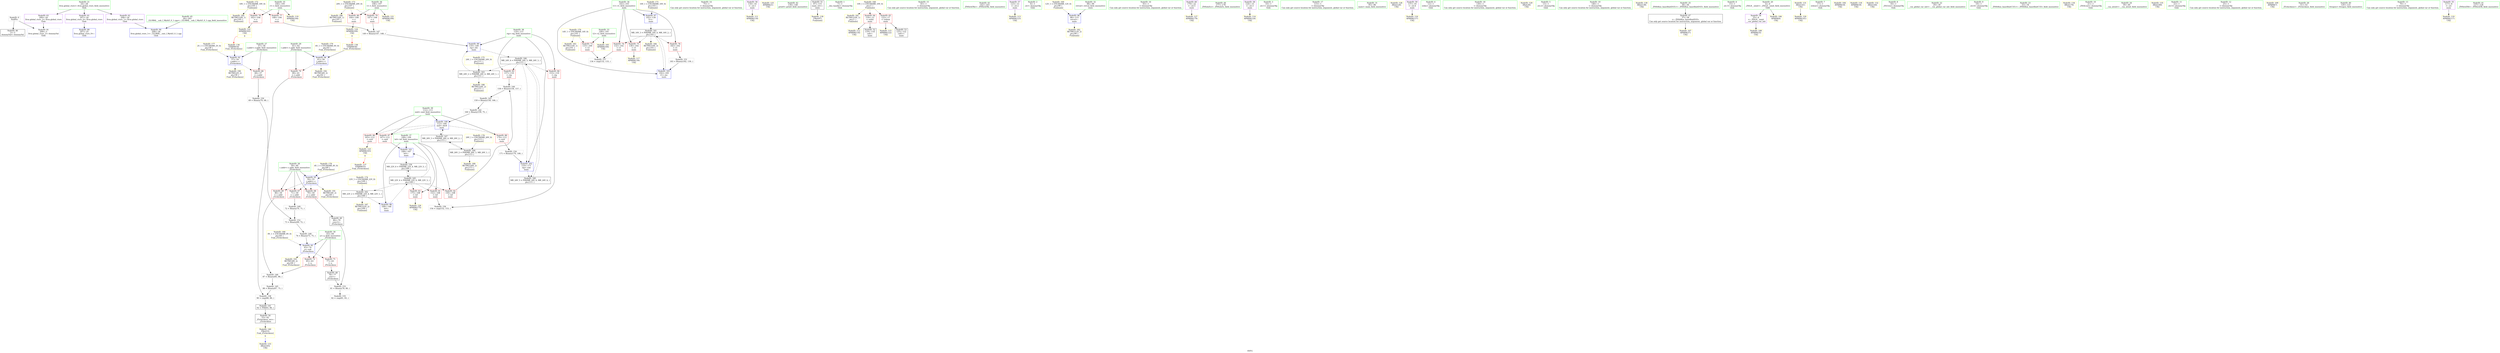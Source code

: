 digraph "SVFG" {
	label="SVFG";

	Node0x5556bb5753e0 [shape=record,color=grey,label="{NodeID: 0\nNullPtr}"];
	Node0x5556bb5753e0 -> Node0x5556bb58b650[style=solid];
	Node0x5556bb5753e0 -> Node0x5556bb58ec50[style=solid];
	Node0x5556bb59cde0 [shape=record,color=yellow,style=double,label="{NodeID: 180\n8V_1 = ENCHI(MR_8V_0)\npts\{64 \}\nFun[_Z5checkxxx]}"];
	Node0x5556bb59cde0 -> Node0x5556bb58efc0[style=dashed];
	Node0x5556bb58b8f0 [shape=record,color=blue,label="{NodeID: 97\n102\<--130\nt1\<--\nmain\n}"];
	Node0x5556bb58b8f0 -> Node0x5556bb5995f0[style=dashed];
	Node0x5556bb589aa0 [shape=record,color=green,label="{NodeID: 14\n75\<--1\n\<--dummyObj\nCan only get source location for instruction, argument, global var or function.}"];
	Node0x5556bb5904f0 [shape=record,color=yellow,style=double,label="{NodeID: 111\nAPARM(118)\nCS[]}"];
	Node0x5556bb58a660 [shape=record,color=green,label="{NodeID: 28\n59\<--60\nc.addr\<--c.addr_field_insensitive\n_Z5checkxxx\n}"];
	Node0x5556bb58a660 -> Node0x5556bb58d870[style=solid];
	Node0x5556bb58a660 -> Node0x5556bb58d940[style=solid];
	Node0x5556bb58a660 -> Node0x5556bb58da10[style=solid];
	Node0x5556bb58a660 -> Node0x5556bb58ee20[style=solid];
	Node0x5556bb591050 [shape=record,color=yellow,style=double,label="{NodeID: 125\nAPARM(21)\nCS[]}"];
	Node0x5556bb58b250 [shape=record,color=green,label="{NodeID: 42\n139\<--140\nprintf\<--printf_field_insensitive\n}"];
	Node0x5556bb58c3c0 [shape=record,color=yellow,style=double,label="{NodeID: 139\nFRet(97)\nFun[main]}"];
	Node0x5556bb58cef0 [shape=record,color=purple,label="{NodeID: 56\n118\<--10\n\<--.str.1\nmain\n}"];
	Node0x5556bb58cef0 -> Node0x5556bb5904f0[style=solid];
	Node0x5556bb593d20 [shape=record,color=grey,label="{NodeID: 153\n81 = Binary(78, 80, )\n}"];
	Node0x5556bb593d20 -> Node0x5556bb594020[style=solid];
	Node0x5556bb58dae0 [shape=record,color=red,label="{NodeID: 70\n89\<--61\n\<--t.addr\n_Z5checkxxx\n}"];
	Node0x5556bb58dae0 -> Node0x5556bb5944a0[style=solid];
	Node0x5556bb59b3f0 [shape=record,color=black,label="{NodeID: 167\nMR_26V_3 = PHI(MR_26V_4, MR_26V_2, )\npts\{113 \}\n}"];
	Node0x5556bb59b3f0 -> Node0x5556bb58bb60[style=dashed];
	Node0x5556bb59b3f0 -> Node0x5556bb59a4f0[style=dashed];
	Node0x5556bb58e640 [shape=record,color=red,label="{NodeID: 84\n153\<--110\n\<--rig\nmain\n}"];
	Node0x5556bb58e640 -> Node0x5556bb5941a0[style=solid];
	Node0x5556bb574470 [shape=record,color=green,label="{NodeID: 1\n7\<--1\n__dso_handle\<--dummyObj\nGlob }"];
	Node0x5556bb59cec0 [shape=record,color=yellow,style=double,label="{NodeID: 181\nRETMU(10V_1)\npts\{1 \}\nFun[main]}"];
	Node0x5556bb58b9c0 [shape=record,color=blue,label="{NodeID: 98\n108\<--146\nlef\<--\nmain\n}"];
	Node0x5556bb58b9c0 -> Node0x5556bb59a9f0[style=dashed];
	Node0x5556bb589b30 [shape=record,color=green,label="{NodeID: 15\n83\<--1\n\<--dummyObj\nCan only get source location for instruction, argument, global var or function.}"];
	Node0x5556bb5905c0 [shape=record,color=yellow,style=double,label="{NodeID: 112\nAPARM(116)\nCS[]}"];
	Node0x5556bb58a730 [shape=record,color=green,label="{NodeID: 29\n61\<--62\nt.addr\<--t.addr_field_insensitive\n_Z5checkxxx\n}"];
	Node0x5556bb58a730 -> Node0x5556bb58dae0[style=solid];
	Node0x5556bb58a730 -> Node0x5556bb58eef0[style=solid];
	Node0x5556bb591120 [shape=record,color=yellow,style=double,label="{NodeID: 126\nAPARM(175)\nCS[]}"];
	Node0x5556bb58b350 [shape=record,color=green,label="{NodeID: 43\n142\<--143\n_ZNSirsERx\<--_ZNSirsERx_field_insensitive\n}"];
	Node0x5556bb58c480 [shape=record,color=yellow,style=double,label="{NodeID: 140\nFRet(53)\nFun[_Z5checkxxx]|{<s0>9}}"];
	Node0x5556bb58c480:s0 -> Node0x5556bb591590[style=solid,color=blue];
	Node0x5556bb58cfc0 [shape=record,color=purple,label="{NodeID: 57\n123\<--13\n\<--.str.2\nmain\n}"];
	Node0x5556bb58cfc0 -> Node0x5556bb590690[style=solid];
	Node0x5556bb593ea0 [shape=record,color=grey,label="{NodeID: 154\n171 = Binary(170, 146, )\n}"];
	Node0x5556bb593ea0 -> Node0x5556bb58bd00[style=solid];
	Node0x5556bb58dbb0 [shape=record,color=red,label="{NodeID: 71\n77\<--63\n\<--a\n_Z5checkxxx\n}"];
	Node0x5556bb58dbb0 -> Node0x5556bb58c870[style=solid];
	Node0x5556bb59b8f0 [shape=record,color=yellow,style=double,label="{NodeID: 168\n10V_1 = ENCHI(MR_10V_0)\npts\{1 \}\nFun[main]}"];
	Node0x5556bb59b8f0 -> Node0x5556bb58d600[style=dashed];
	Node0x5556bb59b8f0 -> Node0x5556bb58d6d0[style=dashed];
	Node0x5556bb59b8f0 -> Node0x5556bb59cec0[style=dashed];
	Node0x5556bb58e710 [shape=record,color=red,label="{NodeID: 85\n157\<--110\n\<--rig\nmain\n}"];
	Node0x5556bb58e710 -> Node0x5556bb592fa0[style=solid];
	Node0x5556bb5844a0 [shape=record,color=green,label="{NodeID: 2\n8\<--1\n.str\<--dummyObj\nGlob }"];
	Node0x5556bb59d9e0 [shape=record,color=yellow,style=double,label="{NodeID: 182\nRETMU(12V_2)\npts\{99 \}\nFun[main]}"];
	Node0x5556bb58ba90 [shape=record,color=blue,label="{NodeID: 99\n110\<--149\nrig\<--div\nmain\n}"];
	Node0x5556bb58ba90 -> Node0x5556bb59aef0[style=dashed];
	Node0x5556bb589bc0 [shape=record,color=green,label="{NodeID: 16\n93\<--1\n\<--dummyObj\nCan only get source location for instruction, argument, global var or function.}"];
	Node0x5556bb590690 [shape=record,color=yellow,style=double,label="{NodeID: 113\nAPARM(123)\nCS[]}"];
	Node0x5556bb58a800 [shape=record,color=green,label="{NodeID: 30\n63\<--64\na\<--a_field_insensitive\n_Z5checkxxx\n}"];
	Node0x5556bb58a800 -> Node0x5556bb58dbb0[style=solid];
	Node0x5556bb58a800 -> Node0x5556bb58dc80[style=solid];
	Node0x5556bb58a800 -> Node0x5556bb58efc0[style=solid];
	Node0x5556bb5911f0 [shape=record,color=yellow,style=double,label="{NodeID: 127\nAPARM(179)\nCS[]}"];
	Node0x5556bb58b450 [shape=record,color=green,label="{NodeID: 44\n177\<--178\n_ZNSolsEx\<--_ZNSolsEx_field_insensitive\n}"];
	Node0x5556bb391340 [shape=record,color=black,label="{NodeID: 141\n92 = PHI(93, 90, )\n}"];
	Node0x5556bb391340 -> Node0x5556bb58ca10[style=solid];
	Node0x5556bb58d090 [shape=record,color=purple,label="{NodeID: 58\n124\<--15\n\<--.str.3\nmain\n}"];
	Node0x5556bb58d090 -> Node0x5556bb590760[style=solid];
	Node0x5556bb594020 [shape=record,color=grey,label="{NodeID: 155\n82 = cmp(81, 83, )\n}"];
	Node0x5556bb58dc80 [shape=record,color=red,label="{NodeID: 72\n85\<--63\n\<--a\n_Z5checkxxx\n}"];
	Node0x5556bb58dc80 -> Node0x5556bb5932a0[style=solid];
	Node0x5556bb59c410 [shape=record,color=yellow,style=double,label="{NodeID: 169\n12V_1 = ENCHI(MR_12V_0)\npts\{99 \}\nFun[main]}"];
	Node0x5556bb59c410 -> Node0x5556bb58b820[style=dashed];
	Node0x5556bb58e7e0 [shape=record,color=red,label="{NodeID: 86\n163\<--112\n\<--mid\nmain\n}"];
	Node0x5556bb58e7e0 -> Node0x5556bb590eb0[style=solid];
	Node0x5556bb5830c0 [shape=record,color=green,label="{NodeID: 3\n10\<--1\n.str.1\<--dummyObj\nGlob }"];
	Node0x5556bb59dac0 [shape=record,color=yellow,style=double,label="{NodeID: 183\nRETMU(14V_1)\npts\{101 \}\nFun[main]}"];
	Node0x5556bb58bb60 [shape=record,color=blue,label="{NodeID: 100\n112\<--160\nmid\<--div8\nmain\n}"];
	Node0x5556bb58bb60 -> Node0x5556bb58e7e0[style=dashed];
	Node0x5556bb58bb60 -> Node0x5556bb58e8b0[style=dashed];
	Node0x5556bb58bb60 -> Node0x5556bb58e980[style=dashed];
	Node0x5556bb58bb60 -> Node0x5556bb59b3f0[style=dashed];
	Node0x5556bb589c50 [shape=record,color=green,label="{NodeID: 17\n115\<--1\n\<--dummyObj\nCan only get source location for instruction, argument, global var or function.}"];
	Node0x5556bb590760 [shape=record,color=yellow,style=double,label="{NodeID: 114\nAPARM(124)\nCS[]}"];
	Node0x5556bb58a8d0 [shape=record,color=green,label="{NodeID: 31\n95\<--96\nmain\<--main_field_insensitive\n}"];
	Node0x5556bb5912c0 [shape=record,color=yellow,style=double,label="{NodeID: 128\nARet(126)\nCS[]}"];
	Node0x5556bb58b550 [shape=record,color=green,label="{NodeID: 45\n26\<--203\n_GLOBAL__sub_I_Myth5_0_1.cpp\<--_GLOBAL__sub_I_Myth5_0_1.cpp_field_insensitive\n}"];
	Node0x5556bb58b550 -> Node0x5556bb58eb50[style=solid];
	Node0x5556bb58c630 [shape=record,color=grey,label="{NodeID: 142\n160 = Binary(159, 75, )\n}"];
	Node0x5556bb58c630 -> Node0x5556bb58bb60[style=solid];
	Node0x5556bb58d160 [shape=record,color=purple,label="{NodeID: 59\n137\<--19\n\<--.str.4\nmain\n}"];
	Node0x5556bb58d160 -> Node0x5556bb590900[style=solid];
	Node0x5556bb5941a0 [shape=record,color=grey,label="{NodeID: 156\n154 = cmp(152, 153, )\n}"];
	Node0x5556bb58dd50 [shape=record,color=red,label="{NodeID: 73\n133\<--100\n\<--t2\nmain\n}"];
	Node0x5556bb58dd50 -> Node0x5556bb594320[style=solid];
	Node0x5556bb59c4f0 [shape=record,color=yellow,style=double,label="{NodeID: 170\n14V_1 = ENCHI(MR_14V_0)\npts\{101 \}\nFun[main]}"];
	Node0x5556bb59c4f0 -> Node0x5556bb58dd50[style=dashed];
	Node0x5556bb59c4f0 -> Node0x5556bb59dac0[style=dashed];
	Node0x5556bb58e8b0 [shape=record,color=red,label="{NodeID: 87\n167\<--112\n\<--mid\nmain\n}"];
	Node0x5556bb58e8b0 -> Node0x5556bb58bc30[style=solid];
	Node0x5556bb5835c0 [shape=record,color=green,label="{NodeID: 4\n12\<--1\nstdin\<--dummyObj\nGlob }"];
	Node0x5556bb59dba0 [shape=record,color=yellow,style=double,label="{NodeID: 184\nRETMU(16V_3)\npts\{103 \}\nFun[main]}"];
	Node0x5556bb58bc30 [shape=record,color=blue,label="{NodeID: 101\n108\<--167\nlef\<--\nmain\n}"];
	Node0x5556bb58bc30 -> Node0x5556bb598bf0[style=dashed];
	Node0x5556bb589d20 [shape=record,color=green,label="{NodeID: 18\n130\<--1\n\<--dummyObj\nCan only get source location for instruction, argument, global var or function.}"];
	Node0x5556bb590830 [shape=record,color=yellow,style=double,label="{NodeID: 115\nAPARM(122)\nCS[]}"];
	Node0x5556bb58a9d0 [shape=record,color=green,label="{NodeID: 32\n98\<--99\nretval\<--retval_field_insensitive\nmain\n}"];
	Node0x5556bb58a9d0 -> Node0x5556bb58b820[style=solid];
	Node0x5556bb591350 [shape=record,color=yellow,style=double,label="{NodeID: 129\nARet(36)\nCS[]}"];
	Node0x5556bb58b650 [shape=record,color=black,label="{NodeID: 46\n2\<--3\ndummyVal\<--dummyVal\n}"];
	Node0x5556bb58c7b0 [shape=record,color=grey,label="{NodeID: 143\n159 = Binary(158, 146, )\n}"];
	Node0x5556bb58c7b0 -> Node0x5556bb58c630[style=solid];
	Node0x5556bb58d230 [shape=record,color=purple,label="{NodeID: 60\n179\<--22\n\<--.str.5\nmain\n}"];
	Node0x5556bb58d230 -> Node0x5556bb5911f0[style=solid];
	Node0x5556bb594320 [shape=record,color=grey,label="{NodeID: 157\n134 = cmp(132, 133, )\n}"];
	Node0x5556bb58de20 [shape=record,color=red,label="{NodeID: 74\n132\<--102\n\<--t1\nmain\n}"];
	Node0x5556bb58de20 -> Node0x5556bb594320[style=solid];
	Node0x5556bb59c5d0 [shape=record,color=yellow,style=double,label="{NodeID: 171\n16V_1 = ENCHI(MR_16V_0)\npts\{103 \}\nFun[main]}"];
	Node0x5556bb59c5d0 -> Node0x5556bb58b8f0[style=dashed];
	Node0x5556bb58e980 [shape=record,color=red,label="{NodeID: 88\n170\<--112\n\<--mid\nmain\n}"];
	Node0x5556bb58e980 -> Node0x5556bb593ea0[style=solid];
	Node0x5556bb588de0 [shape=record,color=green,label="{NodeID: 5\n13\<--1\n.str.2\<--dummyObj\nGlob }"];
	Node0x5556bb59dc80 [shape=record,color=yellow,style=double,label="{NodeID: 185\nRETMU(18V_1)\npts\{105 \}\nFun[main]}"];
	Node0x5556bb58bd00 [shape=record,color=blue,label="{NodeID: 102\n110\<--171\nrig\<--sub\nmain\n}"];
	Node0x5556bb58bd00 -> Node0x5556bb5990f0[style=dashed];
	Node0x5556bb589df0 [shape=record,color=green,label="{NodeID: 19\n146\<--1\n\<--dummyObj\nCan only get source location for instruction, argument, global var or function.}"];
	Node0x5556bb590900 [shape=record,color=yellow,style=double,label="{NodeID: 116\nAPARM(137)\nCS[]}"];
	Node0x5556bb58aaa0 [shape=record,color=green,label="{NodeID: 33\n100\<--101\nt2\<--t2_field_insensitive\nmain\n}"];
	Node0x5556bb58aaa0 -> Node0x5556bb58dd50[style=solid];
	Node0x5556bb58aaa0 -> Node0x5556bb58bf70[style=solid];
	Node0x5556bb5913e0 [shape=record,color=yellow,style=double,label="{NodeID: 130\nARet(138)\nCS[]}"];
	Node0x5556bb58b750 [shape=record,color=black,label="{NodeID: 47\n37\<--38\n\<--_ZNSt8ios_base4InitD1Ev\nCan only get source location for instruction, argument, global var or function.}"];
	Node0x5556bb58b750 -> Node0x5556bb5901b0[style=solid];
	Node0x5556bb592fa0 [shape=record,color=grey,label="{NodeID: 144\n158 = Binary(156, 157, )\n}"];
	Node0x5556bb592fa0 -> Node0x5556bb58c7b0[style=solid];
	Node0x5556bb58d300 [shape=record,color=purple,label="{NodeID: 61\n207\<--24\nllvm.global_ctors_0\<--llvm.global_ctors\nGlob }"];
	Node0x5556bb58d300 -> Node0x5556bb58ea50[style=solid];
	Node0x5556bb5944a0 [shape=record,color=grey,label="{NodeID: 158\n90 = cmp(88, 89, )\n}"];
	Node0x5556bb5944a0 -> Node0x5556bb391340[style=solid];
	Node0x5556bb58def0 [shape=record,color=red,label="{NodeID: 75\n136\<--102\n\<--t1\nmain\n}"];
	Node0x5556bb58def0 -> Node0x5556bb5909d0[style=solid];
	Node0x5556bb59c6b0 [shape=record,color=yellow,style=double,label="{NodeID: 172\n18V_1 = ENCHI(MR_18V_0)\npts\{105 \}\nFun[main]}"];
	Node0x5556bb59c6b0 -> Node0x5556bb58e090[style=dashed];
	Node0x5556bb59c6b0 -> Node0x5556bb58e160[style=dashed];
	Node0x5556bb59c6b0 -> Node0x5556bb59dc80[style=dashed];
	Node0x5556bb58ea50 [shape=record,color=blue,label="{NodeID: 89\n207\<--25\nllvm.global_ctors_0\<--\nGlob }"];
	Node0x5556bb588e70 [shape=record,color=green,label="{NodeID: 6\n15\<--1\n.str.3\<--dummyObj\nGlob }"];
	Node0x5556bb59dd60 [shape=record,color=yellow,style=double,label="{NodeID: 186\nRETMU(20V_1)\npts\{107 \}\nFun[main]}"];
	Node0x5556bb58bdd0 [shape=record,color=blue,label="{NodeID: 103\n102\<--183\nt1\<--inc\nmain\n}"];
	Node0x5556bb58bdd0 -> Node0x5556bb5995f0[style=dashed];
	Node0x5556bb589ec0 [shape=record,color=green,label="{NodeID: 20\n4\<--6\n_ZStL8__ioinit\<--_ZStL8__ioinit_field_insensitive\nGlob }"];
	Node0x5556bb589ec0 -> Node0x5556bb58cd50[style=solid];
	Node0x5556bb589ec0 -> Node0x5556bb5900e0[style=solid];
	Node0x5556bb5909d0 [shape=record,color=yellow,style=double,label="{NodeID: 117\nAPARM(136)\nCS[]}"];
	Node0x5556bb58ab70 [shape=record,color=green,label="{NodeID: 34\n102\<--103\nt1\<--t1_field_insensitive\nmain\n}"];
	Node0x5556bb58ab70 -> Node0x5556bb58de20[style=solid];
	Node0x5556bb58ab70 -> Node0x5556bb58def0[style=solid];
	Node0x5556bb58ab70 -> Node0x5556bb58dfc0[style=solid];
	Node0x5556bb58ab70 -> Node0x5556bb58b8f0[style=solid];
	Node0x5556bb58ab70 -> Node0x5556bb58bdd0[style=solid];
	Node0x5556bb591470 [shape=record,color=yellow,style=double,label="{NodeID: 131\nARet(141)\nCS[]}"];
	Node0x5556bb591470 -> Node0x5556bb590c40[style=solid];
	Node0x5556bb58c870 [shape=record,color=black,label="{NodeID: 48\n78\<--77\nconv\<--\n_Z5checkxxx\n}"];
	Node0x5556bb58c870 -> Node0x5556bb593d20[style=solid];
	Node0x5556bb593120 [shape=record,color=grey,label="{NodeID: 145\n88 = Binary(87, 75, )\n}"];
	Node0x5556bb593120 -> Node0x5556bb5944a0[style=solid];
	Node0x5556bb58d400 [shape=record,color=purple,label="{NodeID: 62\n208\<--24\nllvm.global_ctors_1\<--llvm.global_ctors\nGlob }"];
	Node0x5556bb58d400 -> Node0x5556bb58eb50[style=solid];
	Node0x5556bb598bf0 [shape=record,color=black,label="{NodeID: 159\nMR_22V_6 = PHI(MR_22V_4, MR_22V_5, )\npts\{109 \}\n}"];
	Node0x5556bb598bf0 -> Node0x5556bb59a9f0[style=dashed];
	Node0x5556bb58dfc0 [shape=record,color=red,label="{NodeID: 76\n182\<--102\n\<--t1\nmain\n}"];
	Node0x5556bb58dfc0 -> Node0x5556bb593a20[style=solid];
	Node0x5556bb59c790 [shape=record,color=yellow,style=double,label="{NodeID: 173\n20V_1 = ENCHI(MR_20V_0)\npts\{107 \}\nFun[main]}"];
	Node0x5556bb59c790 -> Node0x5556bb58e230[style=dashed];
	Node0x5556bb59c790 -> Node0x5556bb58e300[style=dashed];
	Node0x5556bb59c790 -> Node0x5556bb59dd60[style=dashed];
	Node0x5556bb58eb50 [shape=record,color=blue,label="{NodeID: 90\n208\<--26\nllvm.global_ctors_1\<--_GLOBAL__sub_I_Myth5_0_1.cpp\nGlob }"];
	Node0x5556bb588f00 [shape=record,color=green,label="{NodeID: 7\n17\<--1\nstdout\<--dummyObj\nGlob }"];
	Node0x5556bb59de40 [shape=record,color=yellow,style=double,label="{NodeID: 187\nRETMU(22V_2)\npts\{109 \}\nFun[main]}"];
	Node0x5556bb58bea0 [shape=record,color=yellow,style=double,label="{NodeID: 104\nAPARM(18)\nCS[]}"];
	Node0x5556bb589f90 [shape=record,color=green,label="{NodeID: 21\n24\<--28\nllvm.global_ctors\<--llvm.global_ctors_field_insensitive\nGlob }"];
	Node0x5556bb589f90 -> Node0x5556bb58d300[style=solid];
	Node0x5556bb589f90 -> Node0x5556bb58d400[style=solid];
	Node0x5556bb589f90 -> Node0x5556bb58d500[style=solid];
	Node0x5556bb590aa0 [shape=record,color=yellow,style=double,label="{NodeID: 118\nAPARM(18)\nCS[]}"];
	Node0x5556bb58ac40 [shape=record,color=green,label="{NodeID: 35\n104\<--105\nr\<--r_field_insensitive\nmain\n}"];
	Node0x5556bb58ac40 -> Node0x5556bb58e090[style=solid];
	Node0x5556bb58ac40 -> Node0x5556bb58e160[style=solid];
	Node0x5556bb58ac40 -> Node0x5556bb590b70[style=solid];
	Node0x5556bb591500 [shape=record,color=yellow,style=double,label="{NodeID: 132\nARet(144)\nCS[]}"];
	Node0x5556bb58c940 [shape=record,color=black,label="{NodeID: 49\n80\<--79\nconv2\<--\n_Z5checkxxx\n}"];
	Node0x5556bb58c940 -> Node0x5556bb593d20[style=solid];
	Node0x5556bb5932a0 [shape=record,color=grey,label="{NodeID: 146\n87 = Binary(85, 86, )\n}"];
	Node0x5556bb5932a0 -> Node0x5556bb593120[style=solid];
	Node0x5556bb58d500 [shape=record,color=purple,label="{NodeID: 63\n209\<--24\nllvm.global_ctors_2\<--llvm.global_ctors\nGlob }"];
	Node0x5556bb58d500 -> Node0x5556bb58ec50[style=solid];
	Node0x5556bb5990f0 [shape=record,color=black,label="{NodeID: 160\nMR_24V_5 = PHI(MR_24V_6, MR_24V_4, )\npts\{111 \}\n}"];
	Node0x5556bb5990f0 -> Node0x5556bb59aef0[style=dashed];
	Node0x5556bb58e090 [shape=record,color=red,label="{NodeID: 77\n148\<--104\n\<--r\nmain\n}"];
	Node0x5556bb58e090 -> Node0x5556bb593420[style=solid];
	Node0x5556bb59c870 [shape=record,color=yellow,style=double,label="{NodeID: 174\n22V_1 = ENCHI(MR_22V_0)\npts\{109 \}\nFun[main]}"];
	Node0x5556bb59c870 -> Node0x5556bb599af0[style=dashed];
	Node0x5556bb58ec50 [shape=record,color=blue, style = dotted,label="{NodeID: 91\n209\<--3\nllvm.global_ctors_2\<--dummyVal\nGlob }"];
	Node0x5556bb588f90 [shape=record,color=green,label="{NodeID: 8\n18\<--1\n_ZSt3cin\<--dummyObj\nGlob }"];
	Node0x5556bb59df20 [shape=record,color=yellow,style=double,label="{NodeID: 188\nRETMU(24V_2)\npts\{111 \}\nFun[main]}"];
	Node0x5556bb58bf70 [shape=record,color=yellow,style=double,label="{NodeID: 105\nAPARM(100)\nCS[]}"];
	Node0x5556bb58a090 [shape=record,color=green,label="{NodeID: 22\n29\<--30\n__cxx_global_var_init\<--__cxx_global_var_init_field_insensitive\n}"];
	Node0x5556bb590b70 [shape=record,color=yellow,style=double,label="{NodeID: 119\nAPARM(104)\nCS[]}"];
	Node0x5556bb58ad10 [shape=record,color=green,label="{NodeID: 36\n106\<--107\nt\<--t_field_insensitive\nmain\n}"];
	Node0x5556bb58ad10 -> Node0x5556bb58e230[style=solid];
	Node0x5556bb58ad10 -> Node0x5556bb58e300[style=solid];
	Node0x5556bb58ad10 -> Node0x5556bb590d10[style=solid];
	Node0x5556bb591590 [shape=record,color=yellow,style=double,label="{NodeID: 133\nARet(165)\nCS[]}"];
	Node0x5556bb58ca10 [shape=record,color=black,label="{NodeID: 50\n53\<--92\n_Z5checkxxx_ret\<--\n_Z5checkxxx\n}"];
	Node0x5556bb58ca10 -> Node0x5556bb58c480[style=solid];
	Node0x5556bb593420 [shape=record,color=grey,label="{NodeID: 147\n149 = Binary(147, 148, )\n}"];
	Node0x5556bb593420 -> Node0x5556bb58ba90[style=solid];
	Node0x5556bb58d600 [shape=record,color=red,label="{NodeID: 64\n116\<--12\n\<--stdin\nmain\n}"];
	Node0x5556bb58d600 -> Node0x5556bb58cbb0[style=solid];
	Node0x5556bb58d600 -> Node0x5556bb5905c0[style=solid];
	Node0x5556bb5995f0 [shape=record,color=black,label="{NodeID: 161\nMR_16V_3 = PHI(MR_16V_4, MR_16V_2, )\npts\{103 \}\n}"];
	Node0x5556bb5995f0 -> Node0x5556bb58de20[style=dashed];
	Node0x5556bb5995f0 -> Node0x5556bb58def0[style=dashed];
	Node0x5556bb5995f0 -> Node0x5556bb58dfc0[style=dashed];
	Node0x5556bb5995f0 -> Node0x5556bb58bdd0[style=dashed];
	Node0x5556bb5995f0 -> Node0x5556bb59dba0[style=dashed];
	Node0x5556bb58e160 [shape=record,color=red,label="{NodeID: 78\n162\<--104\n\<--r\nmain\n}"];
	Node0x5556bb58e160 -> Node0x5556bb590de0[style=solid];
	Node0x5556bb59c950 [shape=record,color=yellow,style=double,label="{NodeID: 175\n24V_1 = ENCHI(MR_24V_0)\npts\{111 \}\nFun[main]}"];
	Node0x5556bb59c950 -> Node0x5556bb599ff0[style=dashed];
	Node0x5556bb58ed50 [shape=record,color=blue,label="{NodeID: 92\n57\<--54\nr.addr\<--r\n_Z5checkxxx\n}"];
	Node0x5556bb58ed50 -> Node0x5556bb58d7a0[style=dashed];
	Node0x5556bb58ed50 -> Node0x5556bb59e0e0[style=dashed];
	Node0x5556bb5897d0 [shape=record,color=green,label="{NodeID: 9\n19\<--1\n.str.4\<--dummyObj\nGlob }"];
	Node0x5556bb59e000 [shape=record,color=yellow,style=double,label="{NodeID: 189\nRETMU(26V_2)\npts\{113 \}\nFun[main]}"];
	Node0x5556bb5900e0 [shape=record,color=yellow,style=double,label="{NodeID: 106\nAPARM(4)\nCS[]}"];
	Node0x5556bb58a190 [shape=record,color=green,label="{NodeID: 23\n33\<--34\n_ZNSt8ios_base4InitC1Ev\<--_ZNSt8ios_base4InitC1Ev_field_insensitive\n}"];
	Node0x5556bb590c40 [shape=record,color=yellow,style=double,label="{NodeID: 120\nAPARM(141)\nCS[]}"];
	Node0x5556bb58ade0 [shape=record,color=green,label="{NodeID: 37\n108\<--109\nlef\<--lef_field_insensitive\nmain\n}"];
	Node0x5556bb58ade0 -> Node0x5556bb58e3d0[style=solid];
	Node0x5556bb58ade0 -> Node0x5556bb58e4a0[style=solid];
	Node0x5556bb58ade0 -> Node0x5556bb58e570[style=solid];
	Node0x5556bb58ade0 -> Node0x5556bb58b9c0[style=solid];
	Node0x5556bb58ade0 -> Node0x5556bb58bc30[style=solid];
	Node0x5556bb591620 [shape=record,color=yellow,style=double,label="{NodeID: 134\nARet(176)\nCS[]}"];
	Node0x5556bb58cae0 [shape=record,color=black,label="{NodeID: 51\n97\<--115\nmain_ret\<--\nmain\n}"];
	Node0x5556bb58cae0 -> Node0x5556bb58c3c0[style=solid];
	Node0x5556bb5935a0 [shape=record,color=grey,label="{NodeID: 148\n74 = Binary(73, 75, )\n}"];
	Node0x5556bb5935a0 -> Node0x5556bb58efc0[style=solid];
	Node0x5556bb58d6d0 [shape=record,color=red,label="{NodeID: 65\n122\<--17\n\<--stdout\nmain\n}"];
	Node0x5556bb58d6d0 -> Node0x5556bb58cc80[style=solid];
	Node0x5556bb58d6d0 -> Node0x5556bb590830[style=solid];
	Node0x5556bb599af0 [shape=record,color=black,label="{NodeID: 162\nMR_22V_2 = PHI(MR_22V_4, MR_22V_1, )\npts\{109 \}\n}"];
	Node0x5556bb599af0 -> Node0x5556bb58b9c0[style=dashed];
	Node0x5556bb599af0 -> Node0x5556bb59de40[style=dashed];
	Node0x5556bb58e230 [shape=record,color=red,label="{NodeID: 79\n147\<--106\n\<--t\nmain\n}"];
	Node0x5556bb58e230 -> Node0x5556bb593420[style=solid];
	Node0x5556bb59ca30 [shape=record,color=yellow,style=double,label="{NodeID: 176\n26V_1 = ENCHI(MR_26V_0)\npts\{113 \}\nFun[main]}"];
	Node0x5556bb59ca30 -> Node0x5556bb59a4f0[style=dashed];
	Node0x5556bb58ee20 [shape=record,color=blue,label="{NodeID: 93\n59\<--55\nc.addr\<--c\n_Z5checkxxx\n}"];
	Node0x5556bb58ee20 -> Node0x5556bb58d870[style=dashed];
	Node0x5556bb58ee20 -> Node0x5556bb58d940[style=dashed];
	Node0x5556bb58ee20 -> Node0x5556bb58da10[style=dashed];
	Node0x5556bb58ee20 -> Node0x5556bb59e1f0[style=dashed];
	Node0x5556bb589860 [shape=record,color=green,label="{NodeID: 10\n21\<--1\n_ZSt4cout\<--dummyObj\nGlob }"];
	Node0x5556bb59e0e0 [shape=record,color=yellow,style=double,label="{NodeID: 190\nRETMU(2V_2)\npts\{58 \}\nFun[_Z5checkxxx]}"];
	Node0x5556bb5901b0 [shape=record,color=yellow,style=double,label="{NodeID: 107\nAPARM(37)\nCS[]}"];
	Node0x5556bb58a290 [shape=record,color=green,label="{NodeID: 24\n39\<--40\n__cxa_atexit\<--__cxa_atexit_field_insensitive\n}"];
	Node0x5556bb590d10 [shape=record,color=yellow,style=double,label="{NodeID: 121\nAPARM(106)\nCS[]}"];
	Node0x5556bb58aeb0 [shape=record,color=green,label="{NodeID: 38\n110\<--111\nrig\<--rig_field_insensitive\nmain\n}"];
	Node0x5556bb58aeb0 -> Node0x5556bb58e640[style=solid];
	Node0x5556bb58aeb0 -> Node0x5556bb58e710[style=solid];
	Node0x5556bb58aeb0 -> Node0x5556bb58ba90[style=solid];
	Node0x5556bb58aeb0 -> Node0x5556bb58bd00[style=solid];
	Node0x5556bb58c060 [shape=record,color=yellow,style=double,label="{NodeID: 135\nARet(180)\nCS[]}"];
	Node0x5556bb58cbb0 [shape=record,color=black,label="{NodeID: 52\n119\<--116\ncall\<--\nmain\n}"];
	Node0x5556bb593720 [shape=record,color=grey,label="{NodeID: 149\n72 = Binary(70, 71, )\n}"];
	Node0x5556bb593720 -> Node0x5556bb593ba0[style=solid];
	Node0x5556bb58d7a0 [shape=record,color=red,label="{NodeID: 66\n68\<--57\n\<--r.addr\n_Z5checkxxx\n}"];
	Node0x5556bb58d7a0 -> Node0x5556bb5938a0[style=solid];
	Node0x5556bb599ff0 [shape=record,color=black,label="{NodeID: 163\nMR_24V_2 = PHI(MR_24V_4, MR_24V_1, )\npts\{111 \}\n}"];
	Node0x5556bb599ff0 -> Node0x5556bb58ba90[style=dashed];
	Node0x5556bb599ff0 -> Node0x5556bb59df20[style=dashed];
	Node0x5556bb58e300 [shape=record,color=red,label="{NodeID: 80\n164\<--106\n\<--t\nmain\n}"];
	Node0x5556bb58e300 -> Node0x5556bb590f80[style=solid];
	Node0x5556bb59cb10 [shape=record,color=yellow,style=double,label="{NodeID: 177\n2V_1 = ENCHI(MR_2V_0)\npts\{58 \}\nFun[_Z5checkxxx]}"];
	Node0x5556bb59cb10 -> Node0x5556bb58ed50[style=dashed];
	Node0x5556bb58eef0 [shape=record,color=blue,label="{NodeID: 94\n61\<--56\nt.addr\<--t\n_Z5checkxxx\n}"];
	Node0x5556bb58eef0 -> Node0x5556bb58dae0[style=dashed];
	Node0x5556bb58eef0 -> Node0x5556bb58f090[style=dashed];
	Node0x5556bb5898f0 [shape=record,color=green,label="{NodeID: 11\n22\<--1\n.str.5\<--dummyObj\nGlob }"];
	Node0x5556bb59e1f0 [shape=record,color=yellow,style=double,label="{NodeID: 191\nRETMU(4V_2)\npts\{60 \}\nFun[_Z5checkxxx]}"];
	Node0x5556bb590280 [shape=record,color=yellow,style=double,label="{NodeID: 108\nAPARM(35)\nCS[]}"];
	Node0x5556bb58a390 [shape=record,color=green,label="{NodeID: 25\n38\<--44\n_ZNSt8ios_base4InitD1Ev\<--_ZNSt8ios_base4InitD1Ev_field_insensitive\n}"];
	Node0x5556bb58a390 -> Node0x5556bb58b750[style=solid];
	Node0x5556bb590de0 [shape=record,color=yellow,style=double,label="{NodeID: 122\nAPARM(162)\nCS[]|{<s0>9}}"];
	Node0x5556bb590de0:s0 -> Node0x5556bb58c0f0[style=solid,color=red];
	Node0x5556bb58af80 [shape=record,color=green,label="{NodeID: 39\n112\<--113\nmid\<--mid_field_insensitive\nmain\n}"];
	Node0x5556bb58af80 -> Node0x5556bb58e7e0[style=solid];
	Node0x5556bb58af80 -> Node0x5556bb58e8b0[style=solid];
	Node0x5556bb58af80 -> Node0x5556bb58e980[style=solid];
	Node0x5556bb58af80 -> Node0x5556bb58bb60[style=solid];
	Node0x5556bb58c0f0 [shape=record,color=yellow,style=double,label="{NodeID: 136\nFPARM(54)\nFun[_Z5checkxxx]}"];
	Node0x5556bb58c0f0 -> Node0x5556bb58ed50[style=solid];
	Node0x5556bb58cc80 [shape=record,color=black,label="{NodeID: 53\n125\<--122\ncall1\<--\nmain\n}"];
	Node0x5556bb5938a0 [shape=record,color=grey,label="{NodeID: 150\n69 = Binary(70, 68, )\n}"];
	Node0x5556bb5938a0 -> Node0x5556bb593ba0[style=solid];
	Node0x5556bb58d870 [shape=record,color=red,label="{NodeID: 67\n71\<--59\n\<--c.addr\n_Z5checkxxx\n}"];
	Node0x5556bb58d870 -> Node0x5556bb593720[style=solid];
	Node0x5556bb59a4f0 [shape=record,color=black,label="{NodeID: 164\nMR_26V_2 = PHI(MR_26V_3, MR_26V_1, )\npts\{113 \}\n}"];
	Node0x5556bb59a4f0 -> Node0x5556bb59b3f0[style=dashed];
	Node0x5556bb59a4f0 -> Node0x5556bb59e000[style=dashed];
	Node0x5556bb58e3d0 [shape=record,color=red,label="{NodeID: 81\n152\<--108\n\<--lef\nmain\n}"];
	Node0x5556bb58e3d0 -> Node0x5556bb5941a0[style=solid];
	Node0x5556bb59cc20 [shape=record,color=yellow,style=double,label="{NodeID: 178\n4V_1 = ENCHI(MR_4V_0)\npts\{60 \}\nFun[_Z5checkxxx]}"];
	Node0x5556bb59cc20 -> Node0x5556bb58ee20[style=dashed];
	Node0x5556bb58efc0 [shape=record,color=blue,label="{NodeID: 95\n63\<--74\na\<--sub\n_Z5checkxxx\n}"];
	Node0x5556bb58efc0 -> Node0x5556bb58dbb0[style=dashed];
	Node0x5556bb58efc0 -> Node0x5556bb58dc80[style=dashed];
	Node0x5556bb58efc0 -> Node0x5556bb58f170[style=dashed];
	Node0x5556bb589980 [shape=record,color=green,label="{NodeID: 12\n25\<--1\n\<--dummyObj\nCan only get source location for instruction, argument, global var or function.}"];
	Node0x5556bb58f090 [shape=record,color=yellow,style=double,label="{NodeID: 192\nRETMU(6V_2)\npts\{62 \}\nFun[_Z5checkxxx]}"];
	Node0x5556bb590350 [shape=record,color=yellow,style=double,label="{NodeID: 109\nAPARM(7)\nCS[]}"];
	Node0x5556bb58a490 [shape=record,color=green,label="{NodeID: 26\n51\<--52\n_Z5checkxxx\<--_Z5checkxxx_field_insensitive\n}"];
	Node0x5556bb590eb0 [shape=record,color=yellow,style=double,label="{NodeID: 123\nAPARM(163)\nCS[]|{<s0>9}}"];
	Node0x5556bb590eb0:s0 -> Node0x5556bb58c1e0[style=solid,color=red];
	Node0x5556bb58b050 [shape=record,color=green,label="{NodeID: 40\n120\<--121\nfreopen\<--freopen_field_insensitive\n}"];
	Node0x5556bb58c1e0 [shape=record,color=yellow,style=double,label="{NodeID: 137\nFPARM(55)\nFun[_Z5checkxxx]}"];
	Node0x5556bb58c1e0 -> Node0x5556bb58ee20[style=solid];
	Node0x5556bb58cd50 [shape=record,color=purple,label="{NodeID: 54\n35\<--4\n\<--_ZStL8__ioinit\n__cxx_global_var_init\n}"];
	Node0x5556bb58cd50 -> Node0x5556bb590280[style=solid];
	Node0x5556bb593a20 [shape=record,color=grey,label="{NodeID: 151\n183 = Binary(182, 130, )\n}"];
	Node0x5556bb593a20 -> Node0x5556bb58bdd0[style=solid];
	Node0x5556bb58d940 [shape=record,color=red,label="{NodeID: 68\n79\<--59\n\<--c.addr\n_Z5checkxxx\n}"];
	Node0x5556bb58d940 -> Node0x5556bb58c940[style=solid];
	Node0x5556bb59a9f0 [shape=record,color=black,label="{NodeID: 165\nMR_22V_4 = PHI(MR_22V_6, MR_22V_3, )\npts\{109 \}\n}"];
	Node0x5556bb59a9f0 -> Node0x5556bb58e3d0[style=dashed];
	Node0x5556bb59a9f0 -> Node0x5556bb58e4a0[style=dashed];
	Node0x5556bb59a9f0 -> Node0x5556bb58e570[style=dashed];
	Node0x5556bb59a9f0 -> Node0x5556bb58bc30[style=dashed];
	Node0x5556bb59a9f0 -> Node0x5556bb598bf0[style=dashed];
	Node0x5556bb59a9f0 -> Node0x5556bb599af0[style=dashed];
	Node0x5556bb58e4a0 [shape=record,color=red,label="{NodeID: 82\n156\<--108\n\<--lef\nmain\n}"];
	Node0x5556bb58e4a0 -> Node0x5556bb592fa0[style=solid];
	Node0x5556bb59cd00 [shape=record,color=yellow,style=double,label="{NodeID: 179\n6V_1 = ENCHI(MR_6V_0)\npts\{62 \}\nFun[_Z5checkxxx]}"];
	Node0x5556bb59cd00 -> Node0x5556bb58eef0[style=dashed];
	Node0x5556bb58b820 [shape=record,color=blue,label="{NodeID: 96\n98\<--115\nretval\<--\nmain\n}"];
	Node0x5556bb58b820 -> Node0x5556bb59d9e0[style=dashed];
	Node0x5556bb589a10 [shape=record,color=green,label="{NodeID: 13\n70\<--1\n\<--dummyObj\nCan only get source location for instruction, argument, global var or function.}"];
	Node0x5556bb58f170 [shape=record,color=yellow,style=double,label="{NodeID: 193\nRETMU(8V_2)\npts\{64 \}\nFun[_Z5checkxxx]}"];
	Node0x5556bb590420 [shape=record,color=yellow,style=double,label="{NodeID: 110\nAPARM(117)\nCS[]}"];
	Node0x5556bb58a590 [shape=record,color=green,label="{NodeID: 27\n57\<--58\nr.addr\<--r.addr_field_insensitive\n_Z5checkxxx\n}"];
	Node0x5556bb58a590 -> Node0x5556bb58d7a0[style=solid];
	Node0x5556bb58a590 -> Node0x5556bb58ed50[style=solid];
	Node0x5556bb590f80 [shape=record,color=yellow,style=double,label="{NodeID: 124\nAPARM(164)\nCS[]|{<s0>9}}"];
	Node0x5556bb590f80:s0 -> Node0x5556bb58c2d0[style=solid,color=red];
	Node0x5556bb58b150 [shape=record,color=green,label="{NodeID: 41\n127\<--128\n_ZNSirsERi\<--_ZNSirsERi_field_insensitive\n}"];
	Node0x5556bb58c2d0 [shape=record,color=yellow,style=double,label="{NodeID: 138\nFPARM(56)\nFun[_Z5checkxxx]}"];
	Node0x5556bb58c2d0 -> Node0x5556bb58eef0[style=solid];
	Node0x5556bb58ce20 [shape=record,color=purple,label="{NodeID: 55\n117\<--8\n\<--.str\nmain\n}"];
	Node0x5556bb58ce20 -> Node0x5556bb590420[style=solid];
	Node0x5556bb593ba0 [shape=record,color=grey,label="{NodeID: 152\n73 = Binary(69, 72, )\n}"];
	Node0x5556bb593ba0 -> Node0x5556bb5935a0[style=solid];
	Node0x5556bb58da10 [shape=record,color=red,label="{NodeID: 69\n86\<--59\n\<--c.addr\n_Z5checkxxx\n}"];
	Node0x5556bb58da10 -> Node0x5556bb5932a0[style=solid];
	Node0x5556bb59aef0 [shape=record,color=black,label="{NodeID: 166\nMR_24V_4 = PHI(MR_24V_5, MR_24V_3, )\npts\{111 \}\n}"];
	Node0x5556bb59aef0 -> Node0x5556bb58e640[style=dashed];
	Node0x5556bb59aef0 -> Node0x5556bb58e710[style=dashed];
	Node0x5556bb59aef0 -> Node0x5556bb58bd00[style=dashed];
	Node0x5556bb59aef0 -> Node0x5556bb5990f0[style=dashed];
	Node0x5556bb59aef0 -> Node0x5556bb599ff0[style=dashed];
	Node0x5556bb58e570 [shape=record,color=red,label="{NodeID: 83\n175\<--108\n\<--lef\nmain\n}"];
	Node0x5556bb58e570 -> Node0x5556bb591120[style=solid];
}
